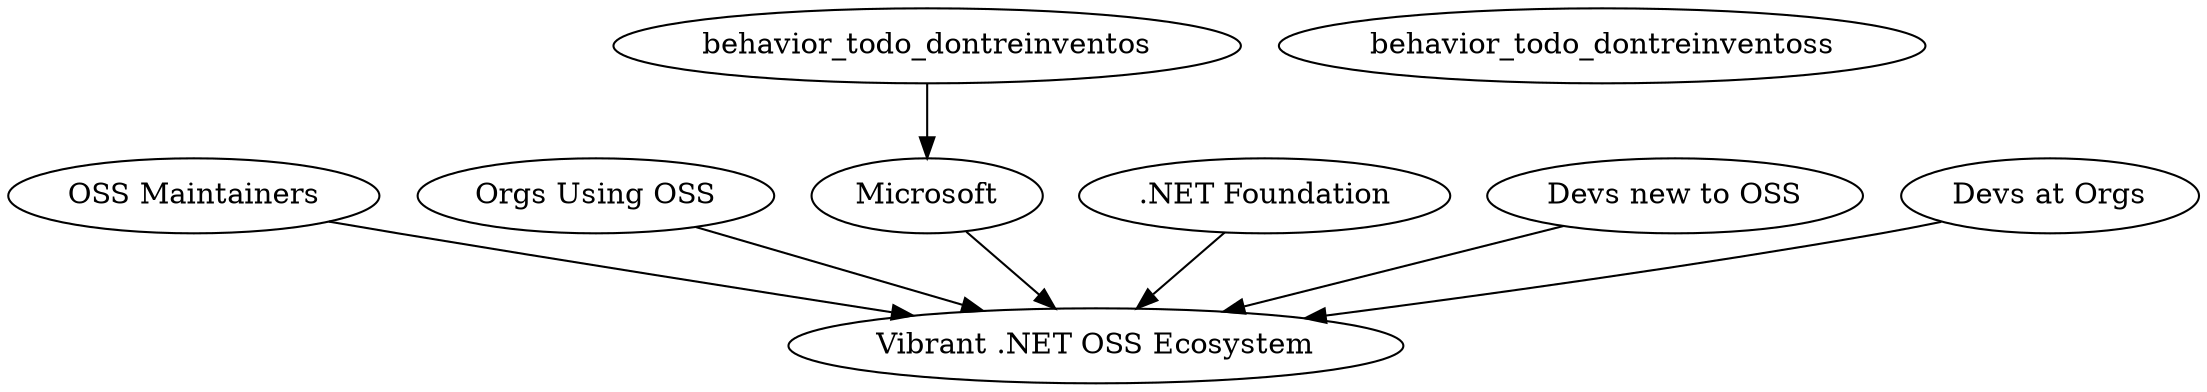 digraph g {
    goal[label="Vibrant .NET OSS Ecosystem"]
    
    persona_maintainer [label="OSS Maintainers"]
    persona_consumerorg [label="Orgs Using OSS"]
    persona_microsoft [label="Microsoft"]
    persona_dotnetfdn [label=".NET Foundation"]
    persona_newtooss [label="Devs new to OSS"]
    persona_devsatorgs [label="Devs at Orgs"]
    
    persona_maintainer -> goal
    persona_consumerorg -> goal
    persona_microsoft -> goal
    persona_dotnetfdn -> goal
    persona_newtooss -> goal
    persona_devsatorgs -> goal

    behavior_todo_dontreinventoss

    behavior_todo_dontreinventos -> persona_microsoft

}